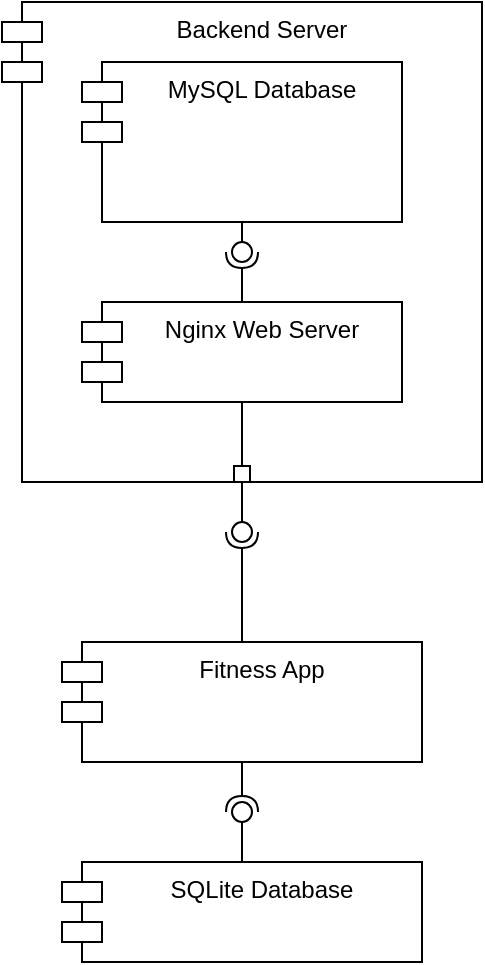 <mxfile version="18.0.3" type="github">
  <diagram id="Bum4DpV5HVBmezvVb4kc" name="Page-1">
    <mxGraphModel dx="782" dy="717" grid="1" gridSize="10" guides="1" tooltips="1" connect="1" arrows="1" fold="1" page="1" pageScale="1" pageWidth="850" pageHeight="1100" math="0" shadow="0">
      <root>
        <mxCell id="0" />
        <mxCell id="1" parent="0" />
        <mxCell id="4mZPoNzNZ6b-Sgwu4F_S-26" value="Backend Server" style="shape=module;align=left;spacingLeft=20;align=center;verticalAlign=top;" vertex="1" parent="1">
          <mxGeometry x="280" y="130" width="240" height="240" as="geometry" />
        </mxCell>
        <mxCell id="4mZPoNzNZ6b-Sgwu4F_S-1" value="MySQL Database" style="shape=module;align=left;spacingLeft=20;align=center;verticalAlign=top;" vertex="1" parent="1">
          <mxGeometry x="320" y="160" width="160" height="80" as="geometry" />
        </mxCell>
        <mxCell id="4mZPoNzNZ6b-Sgwu4F_S-21" value="" style="rounded=0;orthogonalLoop=1;jettySize=auto;html=1;endArrow=none;endFill=0;sketch=0;sourcePerimeterSpacing=0;targetPerimeterSpacing=0;exitX=0.5;exitY=1;exitDx=0;exitDy=0;" edge="1" target="4mZPoNzNZ6b-Sgwu4F_S-23" parent="1" source="4mZPoNzNZ6b-Sgwu4F_S-1">
          <mxGeometry relative="1" as="geometry">
            <mxPoint x="380" y="275" as="sourcePoint" />
          </mxGeometry>
        </mxCell>
        <mxCell id="4mZPoNzNZ6b-Sgwu4F_S-22" value="" style="rounded=0;orthogonalLoop=1;jettySize=auto;html=1;endArrow=halfCircle;endFill=0;entryX=0.5;entryY=0.5;endSize=6;strokeWidth=1;sketch=0;" edge="1" target="4mZPoNzNZ6b-Sgwu4F_S-23" parent="1">
          <mxGeometry relative="1" as="geometry">
            <mxPoint x="400" y="280" as="sourcePoint" />
          </mxGeometry>
        </mxCell>
        <mxCell id="4mZPoNzNZ6b-Sgwu4F_S-23" value="" style="ellipse;whiteSpace=wrap;html=1;align=center;aspect=fixed;resizable=0;points=[];outlineConnect=0;sketch=0;" vertex="1" parent="1">
          <mxGeometry x="395" y="250" width="10" height="10" as="geometry" />
        </mxCell>
        <mxCell id="4mZPoNzNZ6b-Sgwu4F_S-24" value="Nginx Web Server" style="shape=module;align=left;spacingLeft=20;align=center;verticalAlign=top;" vertex="1" parent="1">
          <mxGeometry x="320" y="280" width="160" height="50" as="geometry" />
        </mxCell>
        <mxCell id="4mZPoNzNZ6b-Sgwu4F_S-31" style="edgeStyle=orthogonalEdgeStyle;rounded=0;orthogonalLoop=1;jettySize=auto;html=1;entryX=0.5;entryY=1;entryDx=0;entryDy=0;endArrow=none;endFill=0;startArrow=box;startFill=0;" edge="1" parent="1" source="4mZPoNzNZ6b-Sgwu4F_S-26" target="4mZPoNzNZ6b-Sgwu4F_S-24">
          <mxGeometry relative="1" as="geometry" />
        </mxCell>
        <mxCell id="4mZPoNzNZ6b-Sgwu4F_S-33" value="" style="rounded=0;orthogonalLoop=1;jettySize=auto;html=1;endArrow=none;endFill=0;sketch=0;sourcePerimeterSpacing=0;targetPerimeterSpacing=0;" edge="1" target="4mZPoNzNZ6b-Sgwu4F_S-35" parent="1" source="4mZPoNzNZ6b-Sgwu4F_S-26">
          <mxGeometry relative="1" as="geometry">
            <mxPoint x="400" y="340" as="sourcePoint" />
            <Array as="points">
              <mxPoint x="400" y="395" />
            </Array>
          </mxGeometry>
        </mxCell>
        <mxCell id="4mZPoNzNZ6b-Sgwu4F_S-34" value="" style="rounded=0;orthogonalLoop=1;jettySize=auto;html=1;endArrow=halfCircle;endFill=0;entryX=0.5;entryY=0.5;endSize=6;strokeWidth=1;sketch=0;" edge="1" target="4mZPoNzNZ6b-Sgwu4F_S-35" parent="1" source="4mZPoNzNZ6b-Sgwu4F_S-36">
          <mxGeometry relative="1" as="geometry">
            <mxPoint x="400" y="420" as="sourcePoint" />
          </mxGeometry>
        </mxCell>
        <mxCell id="4mZPoNzNZ6b-Sgwu4F_S-35" value="" style="ellipse;whiteSpace=wrap;html=1;align=center;aspect=fixed;resizable=0;points=[];outlineConnect=0;sketch=0;" vertex="1" parent="1">
          <mxGeometry x="395" y="390" width="10" height="10" as="geometry" />
        </mxCell>
        <mxCell id="4mZPoNzNZ6b-Sgwu4F_S-36" value="Fitness App" style="shape=module;align=left;spacingLeft=20;align=center;verticalAlign=top;" vertex="1" parent="1">
          <mxGeometry x="310" y="450" width="180" height="60" as="geometry" />
        </mxCell>
        <mxCell id="4mZPoNzNZ6b-Sgwu4F_S-38" value="" style="rounded=0;orthogonalLoop=1;jettySize=auto;html=1;endArrow=none;endFill=0;sketch=0;sourcePerimeterSpacing=0;targetPerimeterSpacing=0;" edge="1" target="4mZPoNzNZ6b-Sgwu4F_S-40" parent="1" source="4mZPoNzNZ6b-Sgwu4F_S-41">
          <mxGeometry relative="1" as="geometry">
            <mxPoint x="400" y="560" as="sourcePoint" />
          </mxGeometry>
        </mxCell>
        <mxCell id="4mZPoNzNZ6b-Sgwu4F_S-39" value="" style="rounded=0;orthogonalLoop=1;jettySize=auto;html=1;endArrow=halfCircle;endFill=0;entryX=0.5;entryY=0.5;endSize=6;strokeWidth=1;sketch=0;" edge="1" target="4mZPoNzNZ6b-Sgwu4F_S-40" parent="1" source="4mZPoNzNZ6b-Sgwu4F_S-36">
          <mxGeometry relative="1" as="geometry">
            <mxPoint x="420" y="545" as="sourcePoint" />
          </mxGeometry>
        </mxCell>
        <mxCell id="4mZPoNzNZ6b-Sgwu4F_S-40" value="" style="ellipse;whiteSpace=wrap;html=1;align=center;aspect=fixed;resizable=0;points=[];outlineConnect=0;sketch=0;" vertex="1" parent="1">
          <mxGeometry x="395" y="530" width="10" height="10" as="geometry" />
        </mxCell>
        <mxCell id="4mZPoNzNZ6b-Sgwu4F_S-41" value="SQLite Database" style="shape=module;align=left;spacingLeft=20;align=center;verticalAlign=top;" vertex="1" parent="1">
          <mxGeometry x="310" y="560" width="180" height="50" as="geometry" />
        </mxCell>
      </root>
    </mxGraphModel>
  </diagram>
</mxfile>
